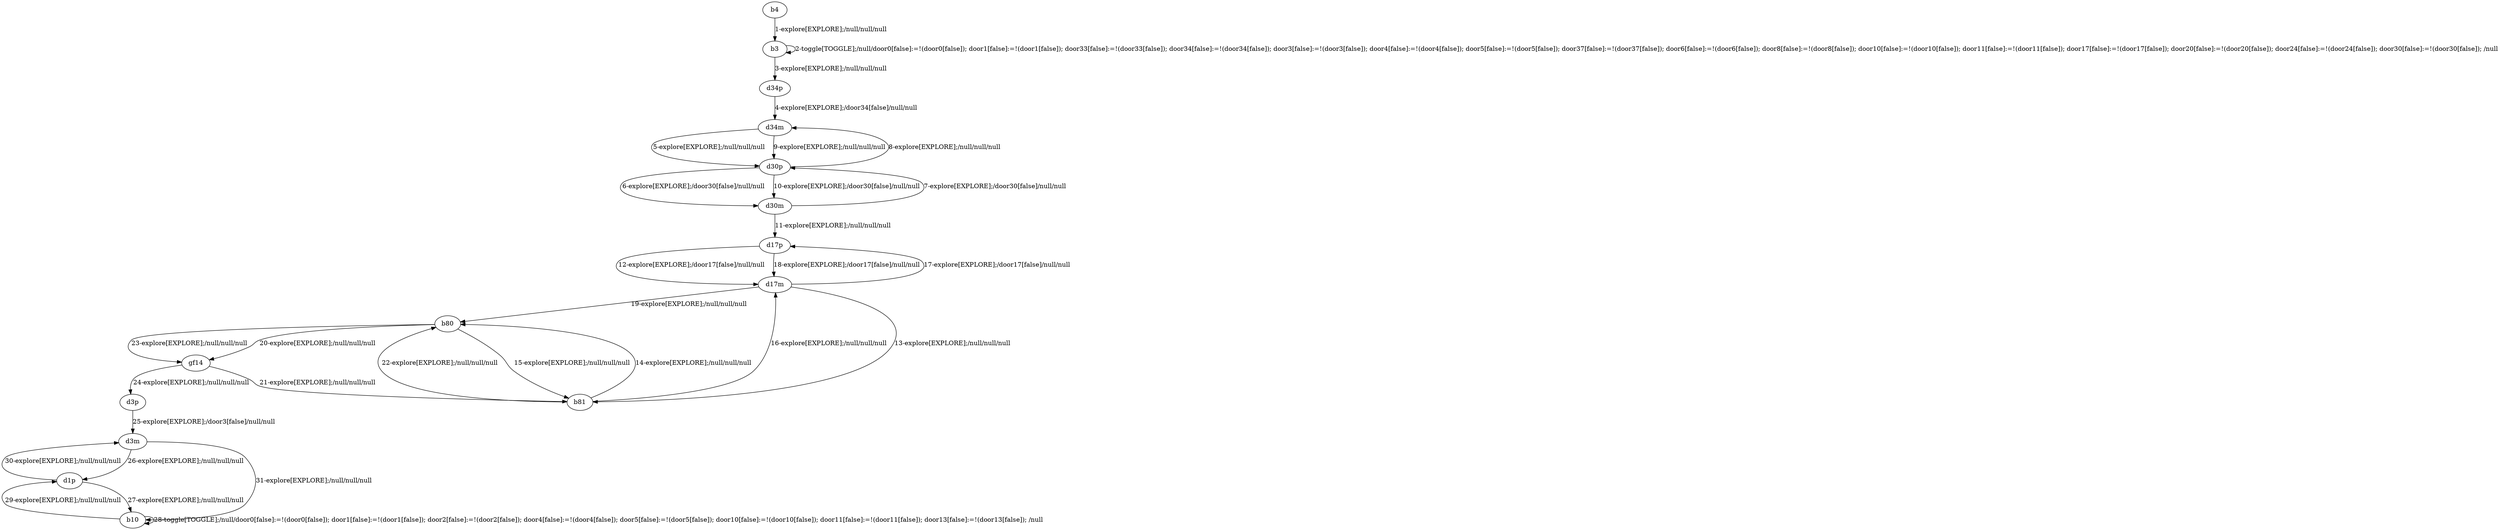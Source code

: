 # Total number of goals covered by this test: 1
# d3m --> b10

digraph g {
"b4" -> "b3" [label = "1-explore[EXPLORE];/null/null/null"];
"b3" -> "b3" [label = "2-toggle[TOGGLE];/null/door0[false]:=!(door0[false]); door1[false]:=!(door1[false]); door33[false]:=!(door33[false]); door34[false]:=!(door34[false]); door3[false]:=!(door3[false]); door4[false]:=!(door4[false]); door5[false]:=!(door5[false]); door37[false]:=!(door37[false]); door6[false]:=!(door6[false]); door8[false]:=!(door8[false]); door10[false]:=!(door10[false]); door11[false]:=!(door11[false]); door17[false]:=!(door17[false]); door20[false]:=!(door20[false]); door24[false]:=!(door24[false]); door30[false]:=!(door30[false]); /null"];
"b3" -> "d34p" [label = "3-explore[EXPLORE];/null/null/null"];
"d34p" -> "d34m" [label = "4-explore[EXPLORE];/door34[false]/null/null"];
"d34m" -> "d30p" [label = "5-explore[EXPLORE];/null/null/null"];
"d30p" -> "d30m" [label = "6-explore[EXPLORE];/door30[false]/null/null"];
"d30m" -> "d30p" [label = "7-explore[EXPLORE];/door30[false]/null/null"];
"d30p" -> "d34m" [label = "8-explore[EXPLORE];/null/null/null"];
"d34m" -> "d30p" [label = "9-explore[EXPLORE];/null/null/null"];
"d30p" -> "d30m" [label = "10-explore[EXPLORE];/door30[false]/null/null"];
"d30m" -> "d17p" [label = "11-explore[EXPLORE];/null/null/null"];
"d17p" -> "d17m" [label = "12-explore[EXPLORE];/door17[false]/null/null"];
"d17m" -> "b81" [label = "13-explore[EXPLORE];/null/null/null"];
"b81" -> "b80" [label = "14-explore[EXPLORE];/null/null/null"];
"b80" -> "b81" [label = "15-explore[EXPLORE];/null/null/null"];
"b81" -> "d17m" [label = "16-explore[EXPLORE];/null/null/null"];
"d17m" -> "d17p" [label = "17-explore[EXPLORE];/door17[false]/null/null"];
"d17p" -> "d17m" [label = "18-explore[EXPLORE];/door17[false]/null/null"];
"d17m" -> "b80" [label = "19-explore[EXPLORE];/null/null/null"];
"b80" -> "gf14" [label = "20-explore[EXPLORE];/null/null/null"];
"gf14" -> "b81" [label = "21-explore[EXPLORE];/null/null/null"];
"b81" -> "b80" [label = "22-explore[EXPLORE];/null/null/null"];
"b80" -> "gf14" [label = "23-explore[EXPLORE];/null/null/null"];
"gf14" -> "d3p" [label = "24-explore[EXPLORE];/null/null/null"];
"d3p" -> "d3m" [label = "25-explore[EXPLORE];/door3[false]/null/null"];
"d3m" -> "d1p" [label = "26-explore[EXPLORE];/null/null/null"];
"d1p" -> "b10" [label = "27-explore[EXPLORE];/null/null/null"];
"b10" -> "b10" [label = "28-toggle[TOGGLE];/null/door0[false]:=!(door0[false]); door1[false]:=!(door1[false]); door2[false]:=!(door2[false]); door4[false]:=!(door4[false]); door5[false]:=!(door5[false]); door10[false]:=!(door10[false]); door11[false]:=!(door11[false]); door13[false]:=!(door13[false]); /null"];
"b10" -> "d1p" [label = "29-explore[EXPLORE];/null/null/null"];
"d1p" -> "d3m" [label = "30-explore[EXPLORE];/null/null/null"];
"d3m" -> "b10" [label = "31-explore[EXPLORE];/null/null/null"];
}